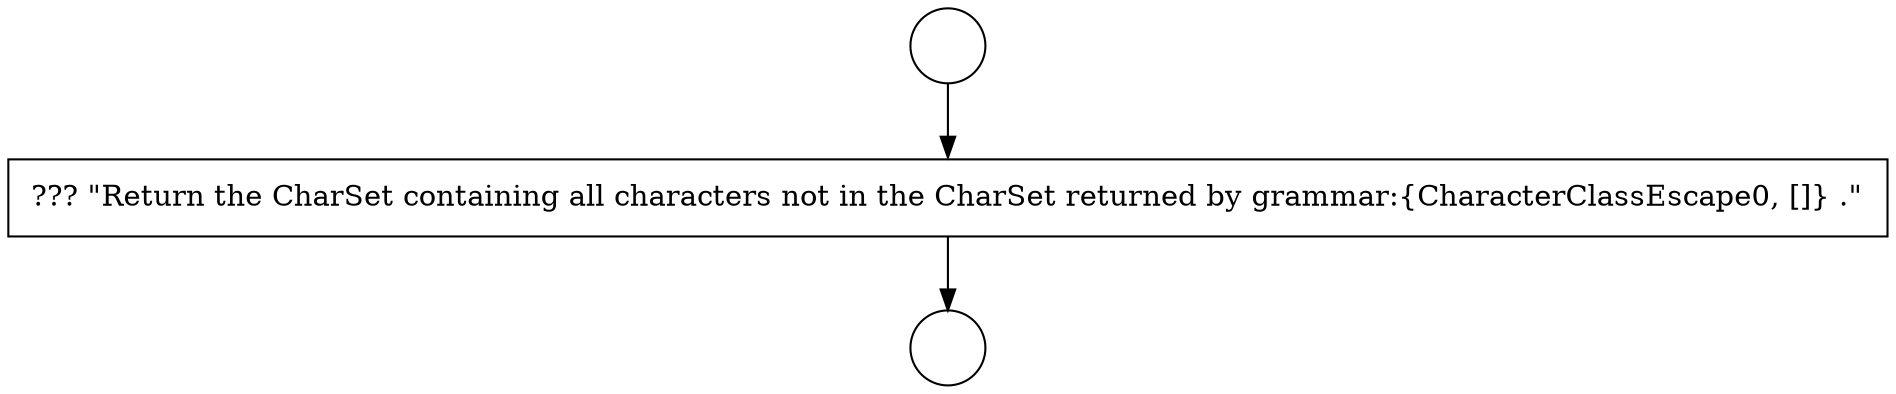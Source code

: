 digraph {
  node14856 [shape=circle label=" " color="black" fillcolor="white" style=filled]
  node14858 [shape=none, margin=0, label=<<font color="black">
    <table border="0" cellborder="1" cellspacing="0" cellpadding="10">
      <tr><td align="left">??? &quot;Return the CharSet containing all characters not in the CharSet returned by grammar:{CharacterClassEscape0, []} .&quot;</td></tr>
    </table>
  </font>> color="black" fillcolor="white" style=filled]
  node14857 [shape=circle label=" " color="black" fillcolor="white" style=filled]
  node14856 -> node14858 [ color="black"]
  node14858 -> node14857 [ color="black"]
}
